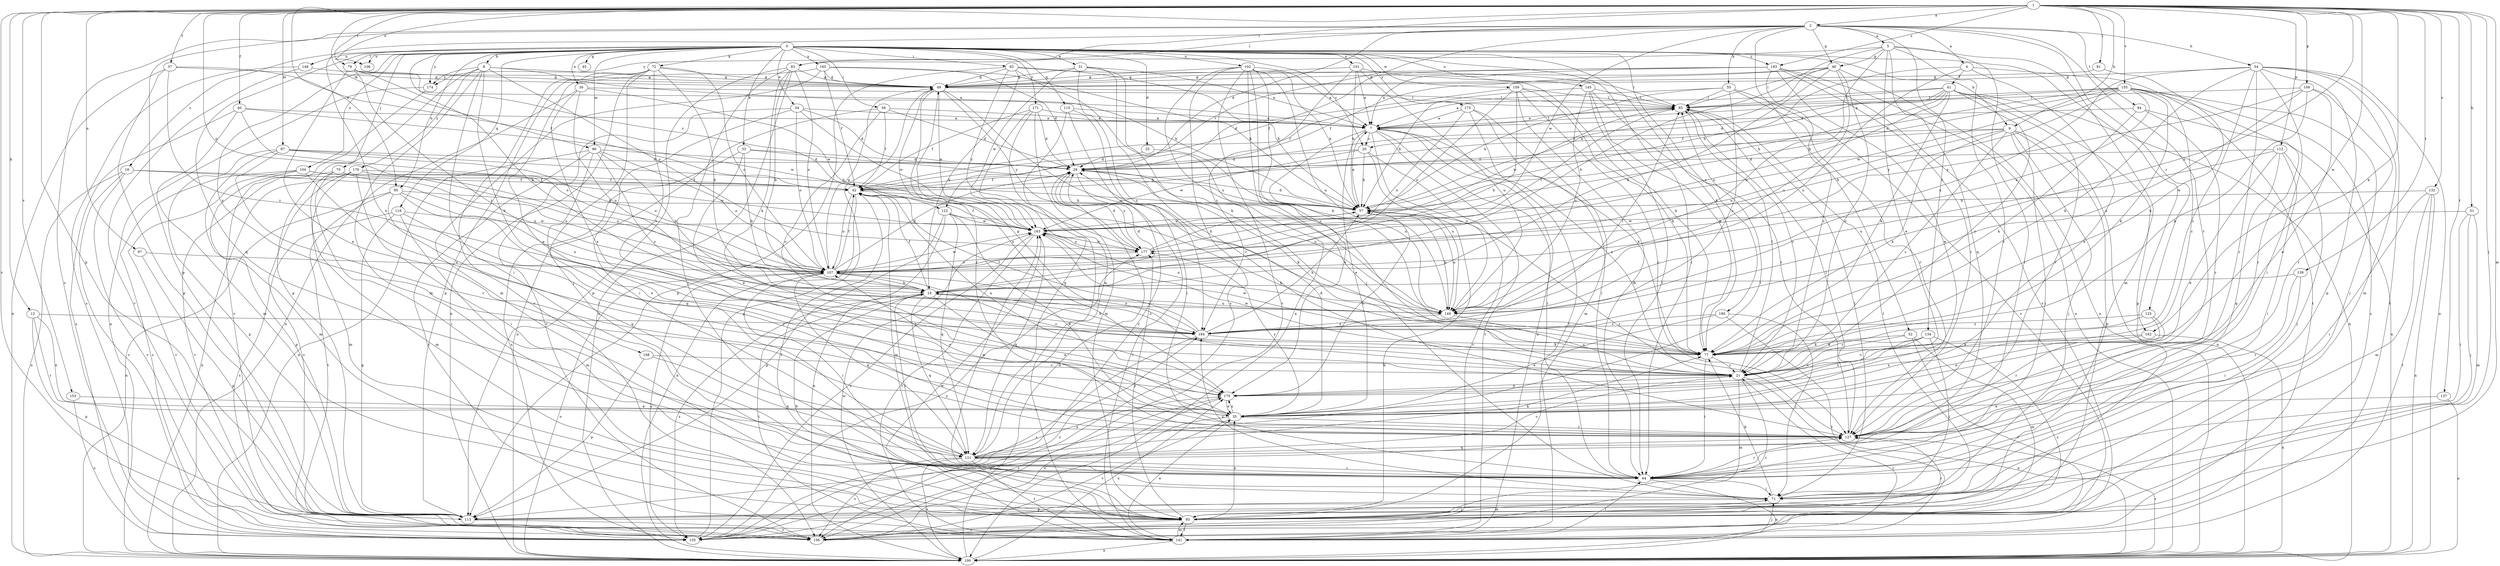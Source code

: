 strict digraph  {
0;
1;
2;
4;
5;
7;
8;
9;
12;
14;
18;
20;
21;
25;
28;
30;
31;
33;
34;
35;
37;
40;
41;
42;
45;
46;
49;
51;
52;
54;
55;
57;
58;
62;
64;
70;
71;
72;
77;
79;
81;
83;
84;
85;
86;
87;
93;
95;
97;
100;
101;
102;
104;
106;
107;
109;
112;
113;
115;
118;
121;
122;
125;
127;
132;
134;
135;
137;
139;
141;
145;
148;
149;
153;
155;
156;
159;
162;
163;
165;
168;
170;
171;
173;
174;
176;
177;
180;
183;
184;
0 -> 8  [label=b];
0 -> 9  [label=b];
0 -> 18  [label=c];
0 -> 20  [label=c];
0 -> 25  [label=d];
0 -> 30  [label=e];
0 -> 31  [label=e];
0 -> 33  [label=e];
0 -> 34  [label=e];
0 -> 45  [label=g];
0 -> 58  [label=i];
0 -> 62  [label=i];
0 -> 64  [label=i];
0 -> 70  [label=j];
0 -> 72  [label=k];
0 -> 77  [label=k];
0 -> 79  [label=l];
0 -> 86  [label=m];
0 -> 95  [label=n];
0 -> 101  [label=o];
0 -> 102  [label=o];
0 -> 104  [label=o];
0 -> 106  [label=o];
0 -> 115  [label=q];
0 -> 118  [label=q];
0 -> 121  [label=q];
0 -> 122  [label=r];
0 -> 145  [label=u];
0 -> 148  [label=u];
0 -> 159  [label=w];
0 -> 162  [label=w];
0 -> 165  [label=x];
0 -> 168  [label=x];
0 -> 171  [label=y];
0 -> 173  [label=y];
0 -> 174  [label=y];
0 -> 180  [label=z];
0 -> 183  [label=z];
1 -> 2  [label=a];
1 -> 9  [label=b];
1 -> 12  [label=b];
1 -> 37  [label=f];
1 -> 40  [label=f];
1 -> 51  [label=h];
1 -> 71  [label=j];
1 -> 77  [label=k];
1 -> 79  [label=l];
1 -> 81  [label=l];
1 -> 83  [label=l];
1 -> 86  [label=m];
1 -> 87  [label=m];
1 -> 93  [label=m];
1 -> 95  [label=n];
1 -> 97  [label=n];
1 -> 106  [label=o];
1 -> 107  [label=o];
1 -> 109  [label=p];
1 -> 112  [label=p];
1 -> 113  [label=p];
1 -> 132  [label=s];
1 -> 137  [label=t];
1 -> 139  [label=t];
1 -> 149  [label=u];
1 -> 153  [label=v];
1 -> 155  [label=v];
1 -> 156  [label=v];
1 -> 162  [label=w];
1 -> 183  [label=z];
2 -> 4  [label=a];
2 -> 5  [label=a];
2 -> 28  [label=d];
2 -> 46  [label=g];
2 -> 52  [label=h];
2 -> 54  [label=h];
2 -> 55  [label=h];
2 -> 83  [label=l];
2 -> 84  [label=l];
2 -> 113  [label=p];
2 -> 122  [label=r];
2 -> 125  [label=r];
2 -> 127  [label=r];
2 -> 134  [label=s];
2 -> 135  [label=s];
2 -> 163  [label=w];
2 -> 170  [label=x];
4 -> 35  [label=e];
4 -> 41  [label=f];
4 -> 57  [label=h];
4 -> 141  [label=t];
4 -> 149  [label=u];
5 -> 14  [label=b];
5 -> 35  [label=e];
5 -> 46  [label=g];
5 -> 64  [label=i];
5 -> 93  [label=m];
5 -> 121  [label=q];
5 -> 127  [label=r];
5 -> 149  [label=u];
5 -> 174  [label=y];
7 -> 20  [label=c];
7 -> 35  [label=e];
7 -> 64  [label=i];
7 -> 77  [label=k];
7 -> 85  [label=l];
7 -> 141  [label=t];
7 -> 149  [label=u];
7 -> 170  [label=x];
8 -> 49  [label=g];
8 -> 57  [label=h];
8 -> 64  [label=i];
8 -> 77  [label=k];
8 -> 93  [label=m];
8 -> 113  [label=p];
8 -> 174  [label=y];
8 -> 176  [label=y];
8 -> 177  [label=y];
9 -> 20  [label=c];
9 -> 21  [label=c];
9 -> 42  [label=f];
9 -> 64  [label=i];
9 -> 71  [label=j];
9 -> 77  [label=k];
9 -> 100  [label=n];
9 -> 107  [label=o];
9 -> 113  [label=p];
12 -> 35  [label=e];
12 -> 113  [label=p];
12 -> 127  [label=r];
12 -> 184  [label=z];
14 -> 28  [label=d];
14 -> 35  [label=e];
14 -> 42  [label=f];
14 -> 64  [label=i];
14 -> 121  [label=q];
14 -> 135  [label=s];
14 -> 141  [label=t];
14 -> 149  [label=u];
14 -> 184  [label=z];
18 -> 42  [label=f];
18 -> 100  [label=n];
18 -> 107  [label=o];
18 -> 135  [label=s];
18 -> 156  [label=v];
20 -> 28  [label=d];
20 -> 57  [label=h];
20 -> 149  [label=u];
20 -> 156  [label=v];
20 -> 163  [label=w];
21 -> 7  [label=a];
21 -> 49  [label=g];
21 -> 85  [label=l];
21 -> 93  [label=m];
21 -> 100  [label=n];
21 -> 156  [label=v];
21 -> 163  [label=w];
21 -> 170  [label=x];
25 -> 28  [label=d];
25 -> 149  [label=u];
28 -> 42  [label=f];
28 -> 77  [label=k];
28 -> 141  [label=t];
28 -> 149  [label=u];
28 -> 177  [label=y];
30 -> 85  [label=l];
30 -> 100  [label=n];
30 -> 149  [label=u];
30 -> 163  [label=w];
30 -> 170  [label=x];
31 -> 7  [label=a];
31 -> 49  [label=g];
31 -> 77  [label=k];
31 -> 127  [label=r];
31 -> 163  [label=w];
31 -> 184  [label=z];
33 -> 14  [label=b];
33 -> 28  [label=d];
33 -> 35  [label=e];
33 -> 57  [label=h];
33 -> 135  [label=s];
34 -> 7  [label=a];
34 -> 28  [label=d];
34 -> 64  [label=i];
34 -> 107  [label=o];
34 -> 156  [label=v];
34 -> 163  [label=w];
35 -> 28  [label=d];
35 -> 107  [label=o];
35 -> 113  [label=p];
35 -> 127  [label=r];
35 -> 156  [label=v];
35 -> 170  [label=x];
35 -> 177  [label=y];
37 -> 42  [label=f];
37 -> 49  [label=g];
37 -> 100  [label=n];
37 -> 113  [label=p];
37 -> 184  [label=z];
40 -> 7  [label=a];
40 -> 93  [label=m];
40 -> 107  [label=o];
40 -> 135  [label=s];
40 -> 163  [label=w];
41 -> 7  [label=a];
41 -> 21  [label=c];
41 -> 28  [label=d];
41 -> 42  [label=f];
41 -> 57  [label=h];
41 -> 77  [label=k];
41 -> 85  [label=l];
41 -> 100  [label=n];
41 -> 107  [label=o];
41 -> 113  [label=p];
41 -> 127  [label=r];
42 -> 57  [label=h];
42 -> 93  [label=m];
42 -> 100  [label=n];
42 -> 107  [label=o];
42 -> 170  [label=x];
46 -> 14  [label=b];
46 -> 21  [label=c];
46 -> 42  [label=f];
46 -> 49  [label=g];
46 -> 57  [label=h];
46 -> 85  [label=l];
46 -> 100  [label=n];
46 -> 149  [label=u];
49 -> 85  [label=l];
49 -> 127  [label=r];
49 -> 149  [label=u];
49 -> 163  [label=w];
49 -> 170  [label=x];
49 -> 177  [label=y];
51 -> 64  [label=i];
51 -> 71  [label=j];
51 -> 93  [label=m];
51 -> 163  [label=w];
52 -> 77  [label=k];
52 -> 93  [label=m];
52 -> 156  [label=v];
52 -> 170  [label=x];
54 -> 21  [label=c];
54 -> 49  [label=g];
54 -> 64  [label=i];
54 -> 77  [label=k];
54 -> 93  [label=m];
54 -> 100  [label=n];
54 -> 113  [label=p];
54 -> 127  [label=r];
54 -> 141  [label=t];
54 -> 149  [label=u];
55 -> 42  [label=f];
55 -> 57  [label=h];
55 -> 85  [label=l];
55 -> 127  [label=r];
55 -> 156  [label=v];
55 -> 184  [label=z];
57 -> 7  [label=a];
57 -> 28  [label=d];
57 -> 127  [label=r];
57 -> 149  [label=u];
57 -> 163  [label=w];
58 -> 7  [label=a];
58 -> 21  [label=c];
58 -> 28  [label=d];
58 -> 42  [label=f];
58 -> 100  [label=n];
62 -> 14  [label=b];
62 -> 49  [label=g];
62 -> 57  [label=h];
62 -> 85  [label=l];
62 -> 113  [label=p];
62 -> 149  [label=u];
62 -> 177  [label=y];
64 -> 71  [label=j];
64 -> 100  [label=n];
64 -> 127  [label=r];
64 -> 163  [label=w];
70 -> 42  [label=f];
70 -> 64  [label=i];
70 -> 93  [label=m];
70 -> 107  [label=o];
70 -> 156  [label=v];
71 -> 77  [label=k];
71 -> 85  [label=l];
71 -> 93  [label=m];
71 -> 113  [label=p];
71 -> 184  [label=z];
72 -> 14  [label=b];
72 -> 21  [label=c];
72 -> 49  [label=g];
72 -> 71  [label=j];
72 -> 100  [label=n];
72 -> 107  [label=o];
72 -> 113  [label=p];
72 -> 156  [label=v];
77 -> 21  [label=c];
77 -> 64  [label=i];
77 -> 163  [label=w];
79 -> 7  [label=a];
79 -> 14  [label=b];
79 -> 35  [label=e];
79 -> 49  [label=g];
79 -> 184  [label=z];
81 -> 49  [label=g];
81 -> 77  [label=k];
83 -> 14  [label=b];
83 -> 49  [label=g];
83 -> 71  [label=j];
83 -> 77  [label=k];
83 -> 100  [label=n];
83 -> 107  [label=o];
83 -> 113  [label=p];
84 -> 7  [label=a];
84 -> 77  [label=k];
84 -> 100  [label=n];
84 -> 127  [label=r];
85 -> 7  [label=a];
85 -> 21  [label=c];
85 -> 163  [label=w];
86 -> 14  [label=b];
86 -> 28  [label=d];
86 -> 100  [label=n];
86 -> 107  [label=o];
86 -> 121  [label=q];
86 -> 141  [label=t];
86 -> 184  [label=z];
87 -> 28  [label=d];
87 -> 57  [label=h];
87 -> 93  [label=m];
87 -> 107  [label=o];
87 -> 113  [label=p];
87 -> 127  [label=r];
93 -> 14  [label=b];
93 -> 35  [label=e];
93 -> 42  [label=f];
93 -> 57  [label=h];
93 -> 71  [label=j];
93 -> 85  [label=l];
93 -> 127  [label=r];
93 -> 135  [label=s];
93 -> 141  [label=t];
93 -> 177  [label=y];
95 -> 57  [label=h];
95 -> 100  [label=n];
95 -> 121  [label=q];
95 -> 141  [label=t];
95 -> 149  [label=u];
95 -> 170  [label=x];
97 -> 107  [label=o];
97 -> 113  [label=p];
100 -> 21  [label=c];
100 -> 28  [label=d];
100 -> 107  [label=o];
100 -> 127  [label=r];
100 -> 163  [label=w];
100 -> 170  [label=x];
101 -> 7  [label=a];
101 -> 49  [label=g];
101 -> 57  [label=h];
101 -> 77  [label=k];
101 -> 149  [label=u];
101 -> 184  [label=z];
102 -> 7  [label=a];
102 -> 21  [label=c];
102 -> 49  [label=g];
102 -> 57  [label=h];
102 -> 71  [label=j];
102 -> 77  [label=k];
102 -> 100  [label=n];
102 -> 135  [label=s];
102 -> 149  [label=u];
102 -> 156  [label=v];
104 -> 42  [label=f];
104 -> 113  [label=p];
104 -> 127  [label=r];
104 -> 135  [label=s];
104 -> 156  [label=v];
104 -> 163  [label=w];
107 -> 14  [label=b];
107 -> 21  [label=c];
107 -> 28  [label=d];
107 -> 42  [label=f];
107 -> 49  [label=g];
107 -> 64  [label=i];
107 -> 121  [label=q];
107 -> 135  [label=s];
107 -> 163  [label=w];
109 -> 35  [label=e];
109 -> 77  [label=k];
109 -> 85  [label=l];
109 -> 127  [label=r];
109 -> 177  [label=y];
109 -> 184  [label=z];
112 -> 28  [label=d];
112 -> 35  [label=e];
112 -> 64  [label=i];
112 -> 71  [label=j];
112 -> 121  [label=q];
112 -> 149  [label=u];
113 -> 156  [label=v];
115 -> 7  [label=a];
115 -> 64  [label=i];
115 -> 121  [label=q];
115 -> 156  [label=v];
118 -> 93  [label=m];
118 -> 113  [label=p];
118 -> 127  [label=r];
118 -> 135  [label=s];
118 -> 163  [label=w];
121 -> 21  [label=c];
121 -> 64  [label=i];
121 -> 77  [label=k];
121 -> 85  [label=l];
121 -> 100  [label=n];
121 -> 141  [label=t];
121 -> 156  [label=v];
121 -> 170  [label=x];
122 -> 77  [label=k];
122 -> 100  [label=n];
122 -> 113  [label=p];
122 -> 121  [label=q];
122 -> 127  [label=r];
122 -> 163  [label=w];
125 -> 21  [label=c];
125 -> 35  [label=e];
125 -> 127  [label=r];
125 -> 184  [label=z];
127 -> 85  [label=l];
127 -> 121  [label=q];
132 -> 57  [label=h];
132 -> 64  [label=i];
132 -> 93  [label=m];
132 -> 100  [label=n];
132 -> 141  [label=t];
134 -> 21  [label=c];
134 -> 71  [label=j];
134 -> 77  [label=k];
134 -> 135  [label=s];
134 -> 170  [label=x];
135 -> 49  [label=g];
135 -> 177  [label=y];
135 -> 184  [label=z];
137 -> 35  [label=e];
137 -> 100  [label=n];
139 -> 14  [label=b];
139 -> 64  [label=i];
139 -> 127  [label=r];
141 -> 7  [label=a];
141 -> 35  [label=e];
141 -> 64  [label=i];
141 -> 71  [label=j];
141 -> 93  [label=m];
141 -> 100  [label=n];
141 -> 163  [label=w];
145 -> 57  [label=h];
145 -> 64  [label=i];
145 -> 77  [label=k];
145 -> 85  [label=l];
145 -> 127  [label=r];
145 -> 149  [label=u];
148 -> 49  [label=g];
148 -> 135  [label=s];
148 -> 156  [label=v];
149 -> 21  [label=c];
149 -> 57  [label=h];
149 -> 184  [label=z];
153 -> 35  [label=e];
153 -> 135  [label=s];
155 -> 7  [label=a];
155 -> 21  [label=c];
155 -> 28  [label=d];
155 -> 57  [label=h];
155 -> 71  [label=j];
155 -> 77  [label=k];
155 -> 85  [label=l];
155 -> 107  [label=o];
155 -> 127  [label=r];
155 -> 135  [label=s];
155 -> 163  [label=w];
155 -> 177  [label=y];
156 -> 170  [label=x];
159 -> 14  [label=b];
159 -> 28  [label=d];
159 -> 64  [label=i];
159 -> 77  [label=k];
159 -> 85  [label=l];
159 -> 107  [label=o];
159 -> 127  [label=r];
162 -> 77  [label=k];
162 -> 100  [label=n];
162 -> 170  [label=x];
163 -> 42  [label=f];
163 -> 121  [label=q];
163 -> 135  [label=s];
163 -> 141  [label=t];
163 -> 149  [label=u];
163 -> 177  [label=y];
165 -> 28  [label=d];
165 -> 35  [label=e];
165 -> 42  [label=f];
165 -> 49  [label=g];
165 -> 57  [label=h];
165 -> 93  [label=m];
168 -> 21  [label=c];
168 -> 113  [label=p];
168 -> 121  [label=q];
170 -> 35  [label=e];
170 -> 57  [label=h];
170 -> 135  [label=s];
171 -> 7  [label=a];
171 -> 28  [label=d];
171 -> 42  [label=f];
171 -> 93  [label=m];
171 -> 121  [label=q];
171 -> 141  [label=t];
173 -> 7  [label=a];
173 -> 64  [label=i];
173 -> 93  [label=m];
173 -> 107  [label=o];
173 -> 141  [label=t];
174 -> 100  [label=n];
174 -> 156  [label=v];
176 -> 42  [label=f];
176 -> 64  [label=i];
176 -> 93  [label=m];
176 -> 100  [label=n];
176 -> 107  [label=o];
176 -> 156  [label=v];
177 -> 28  [label=d];
177 -> 57  [label=h];
177 -> 85  [label=l];
177 -> 107  [label=o];
177 -> 163  [label=w];
180 -> 35  [label=e];
180 -> 71  [label=j];
180 -> 141  [label=t];
180 -> 184  [label=z];
183 -> 7  [label=a];
183 -> 21  [label=c];
183 -> 35  [label=e];
183 -> 42  [label=f];
183 -> 49  [label=g];
183 -> 100  [label=n];
183 -> 127  [label=r];
183 -> 156  [label=v];
184 -> 14  [label=b];
184 -> 42  [label=f];
184 -> 57  [label=h];
184 -> 77  [label=k];
184 -> 85  [label=l];
184 -> 107  [label=o];
184 -> 135  [label=s];
}
